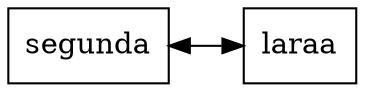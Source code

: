 digraph G {
    node [shape=box];
    rankdir=LR;
    "0x12656b40930" [label="segunda"];
    "0x12656b40930" -> "0x12656b40570" [dir=both];
    "0x12656b40570" [label="laraa"];
}
